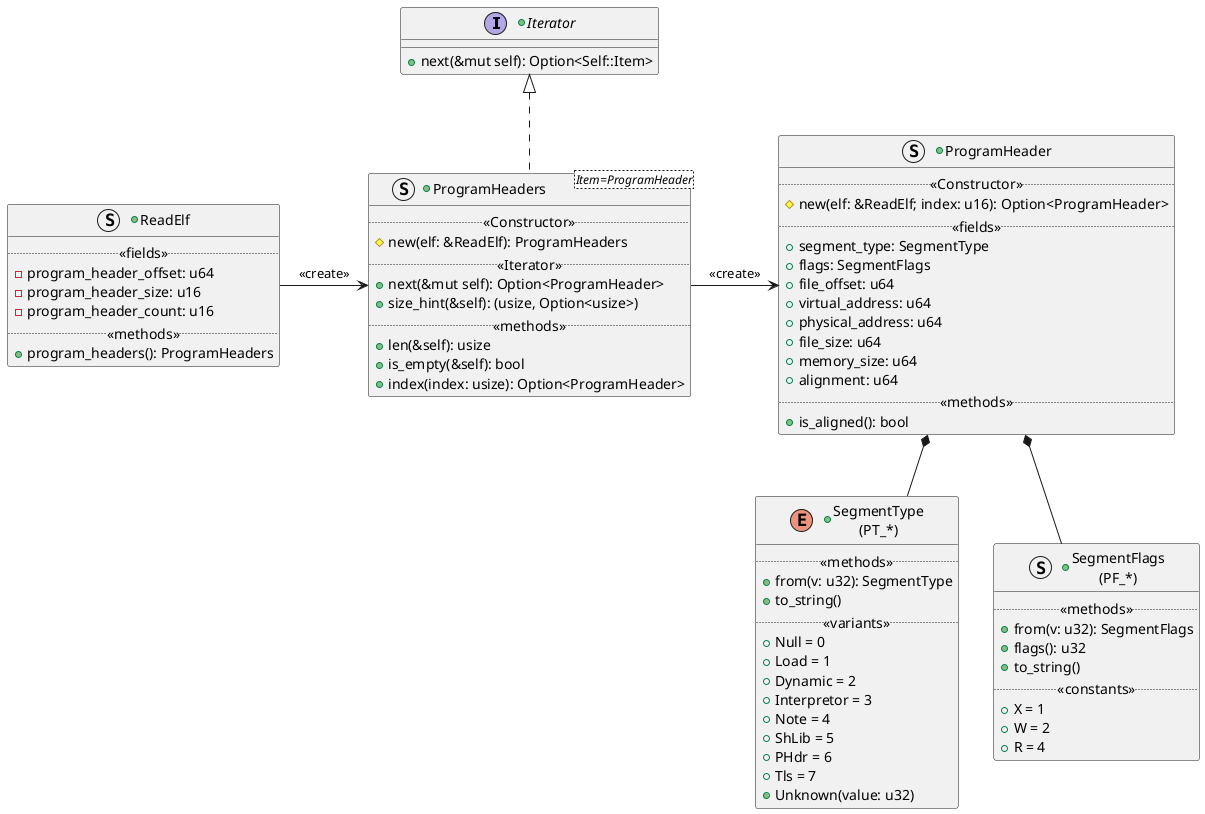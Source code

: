 @startuml readelf_ph

+interface Iterator {
    +next(&mut self): Option<Self::Item>
}

+struct ReadElf {
    .. <<fields>> ..
    -program_header_offset: u64
    -program_header_size: u16
    -program_header_count: u16
    .. <<methods>> ..
    +program_headers(): ProgramHeaders
}

+struct ProgramHeaders<Item=ProgramHeader> {
    .. <<Constructor>> ..
    #new(elf: &ReadElf): ProgramHeaders
    .. <<Iterator>> ..
    +next(&mut self): Option<ProgramHeader>
    +size_hint(&self): (usize, Option<usize>)
    .. <<methods>> ..
    +len(&self): usize
    +is_empty(&self): bool
    +index(index: usize): Option<ProgramHeader>
}

+struct ProgramHeader {
    .. <<Constructor>> ..
    #new(elf: &ReadElf; index: u16): Option<ProgramHeader>
    .. <<fields>> ..
    +segment_type: SegmentType
    +flags: SegmentFlags
    +file_offset: u64
    +virtual_address: u64
    +physical_address: u64
    +file_size: u64
    +memory_size: u64
    +alignment: u64
    .. <<methods>> ..
    +is_aligned(): bool
}

+enum SegmentType as "SegmentType\n(PT_*)" {
    .. <<methods>> ..
    +from(v: u32): SegmentType
    +to_string()
    .. <<variants>> ..
    +Null = 0
    +Load = 1
    +Dynamic = 2
    +Interpretor = 3
    +Note = 4
    +ShLib = 5
    +PHdr = 6
    +Tls = 7
    +Unknown(value: u32)
}

+struct SegmentFlags as "SegmentFlags\n(PF_*)" {
    .. <<methods>> ..
    +from(v: u32): SegmentFlags
    +flags(): u32
    +to_string()
    .. <<constants>> ..
    +X = 1
    +W = 2
    +R = 4
}

ReadElf -r-> ProgramHeaders : <<create>>
Iterator <|.d. ProgramHeaders
ProgramHeaders -r-> ProgramHeader : <<create>>
ProgramHeader *-d- SegmentType
ProgramHeader *-d- SegmentFlags
@enduml
